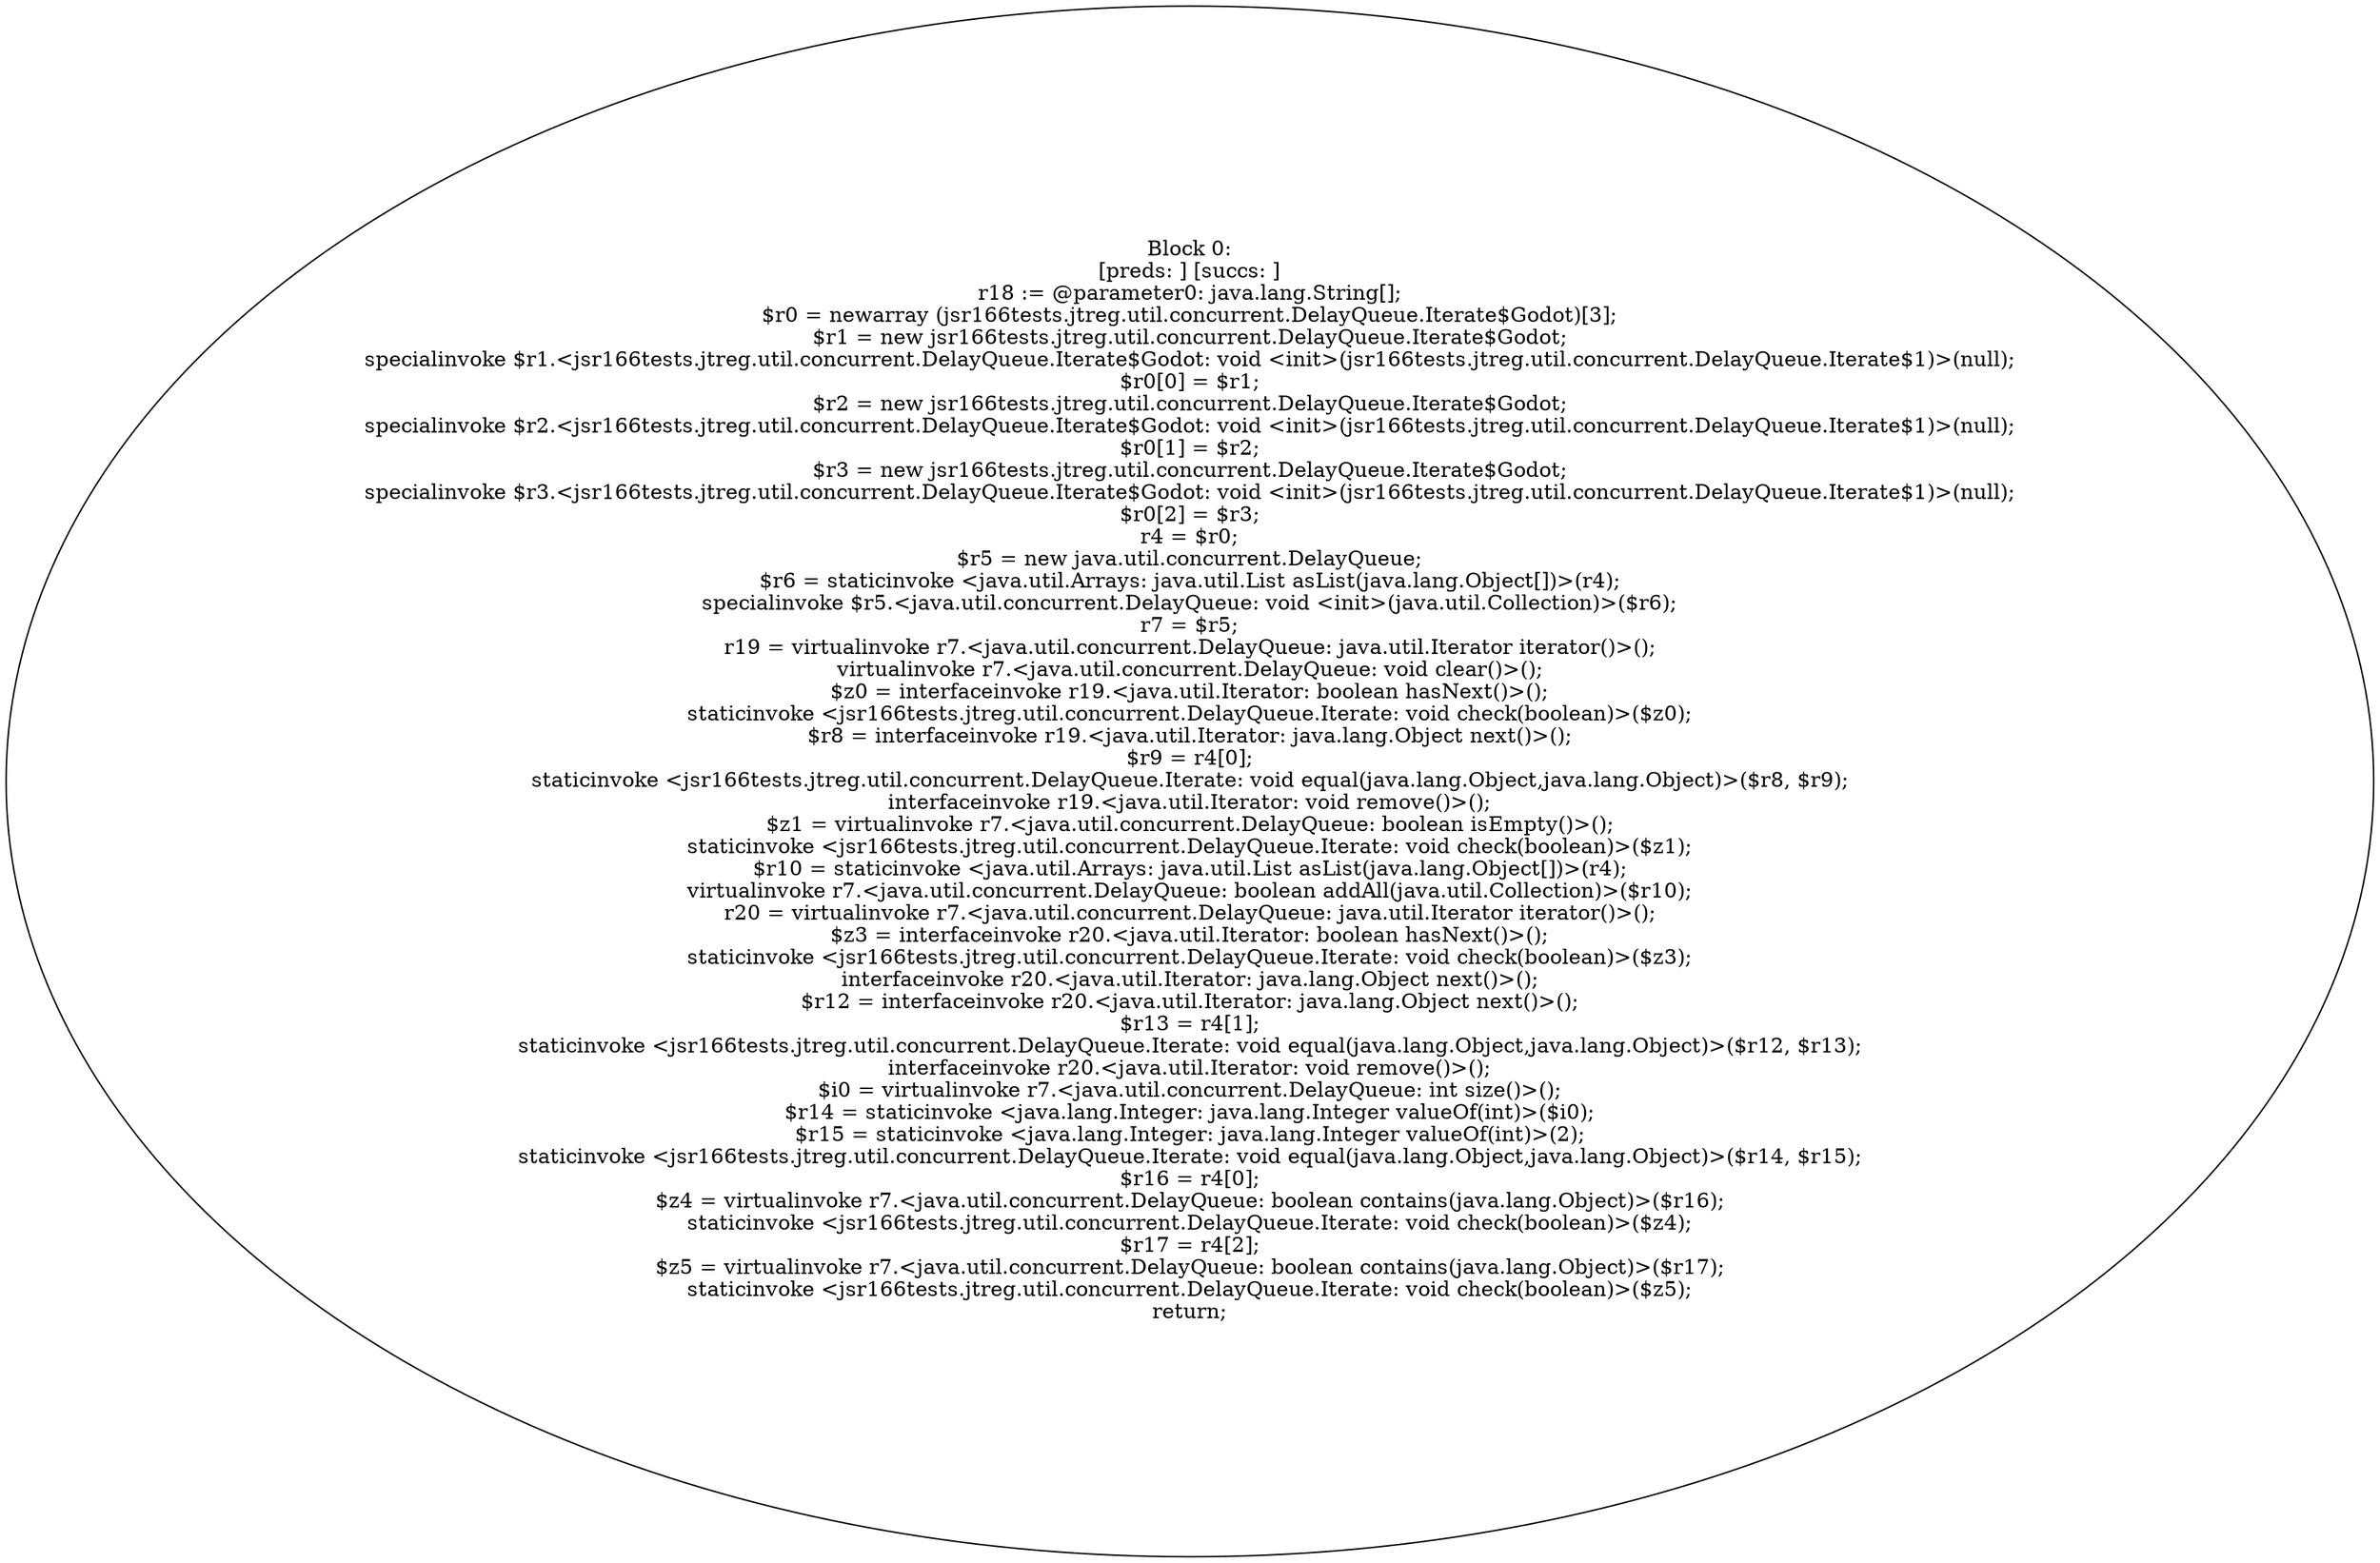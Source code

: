 digraph "unitGraph" {
    "Block 0:
[preds: ] [succs: ]
r18 := @parameter0: java.lang.String[];
$r0 = newarray (jsr166tests.jtreg.util.concurrent.DelayQueue.Iterate$Godot)[3];
$r1 = new jsr166tests.jtreg.util.concurrent.DelayQueue.Iterate$Godot;
specialinvoke $r1.<jsr166tests.jtreg.util.concurrent.DelayQueue.Iterate$Godot: void <init>(jsr166tests.jtreg.util.concurrent.DelayQueue.Iterate$1)>(null);
$r0[0] = $r1;
$r2 = new jsr166tests.jtreg.util.concurrent.DelayQueue.Iterate$Godot;
specialinvoke $r2.<jsr166tests.jtreg.util.concurrent.DelayQueue.Iterate$Godot: void <init>(jsr166tests.jtreg.util.concurrent.DelayQueue.Iterate$1)>(null);
$r0[1] = $r2;
$r3 = new jsr166tests.jtreg.util.concurrent.DelayQueue.Iterate$Godot;
specialinvoke $r3.<jsr166tests.jtreg.util.concurrent.DelayQueue.Iterate$Godot: void <init>(jsr166tests.jtreg.util.concurrent.DelayQueue.Iterate$1)>(null);
$r0[2] = $r3;
r4 = $r0;
$r5 = new java.util.concurrent.DelayQueue;
$r6 = staticinvoke <java.util.Arrays: java.util.List asList(java.lang.Object[])>(r4);
specialinvoke $r5.<java.util.concurrent.DelayQueue: void <init>(java.util.Collection)>($r6);
r7 = $r5;
r19 = virtualinvoke r7.<java.util.concurrent.DelayQueue: java.util.Iterator iterator()>();
virtualinvoke r7.<java.util.concurrent.DelayQueue: void clear()>();
$z0 = interfaceinvoke r19.<java.util.Iterator: boolean hasNext()>();
staticinvoke <jsr166tests.jtreg.util.concurrent.DelayQueue.Iterate: void check(boolean)>($z0);
$r8 = interfaceinvoke r19.<java.util.Iterator: java.lang.Object next()>();
$r9 = r4[0];
staticinvoke <jsr166tests.jtreg.util.concurrent.DelayQueue.Iterate: void equal(java.lang.Object,java.lang.Object)>($r8, $r9);
interfaceinvoke r19.<java.util.Iterator: void remove()>();
$z1 = virtualinvoke r7.<java.util.concurrent.DelayQueue: boolean isEmpty()>();
staticinvoke <jsr166tests.jtreg.util.concurrent.DelayQueue.Iterate: void check(boolean)>($z1);
$r10 = staticinvoke <java.util.Arrays: java.util.List asList(java.lang.Object[])>(r4);
virtualinvoke r7.<java.util.concurrent.DelayQueue: boolean addAll(java.util.Collection)>($r10);
r20 = virtualinvoke r7.<java.util.concurrent.DelayQueue: java.util.Iterator iterator()>();
$z3 = interfaceinvoke r20.<java.util.Iterator: boolean hasNext()>();
staticinvoke <jsr166tests.jtreg.util.concurrent.DelayQueue.Iterate: void check(boolean)>($z3);
interfaceinvoke r20.<java.util.Iterator: java.lang.Object next()>();
$r12 = interfaceinvoke r20.<java.util.Iterator: java.lang.Object next()>();
$r13 = r4[1];
staticinvoke <jsr166tests.jtreg.util.concurrent.DelayQueue.Iterate: void equal(java.lang.Object,java.lang.Object)>($r12, $r13);
interfaceinvoke r20.<java.util.Iterator: void remove()>();
$i0 = virtualinvoke r7.<java.util.concurrent.DelayQueue: int size()>();
$r14 = staticinvoke <java.lang.Integer: java.lang.Integer valueOf(int)>($i0);
$r15 = staticinvoke <java.lang.Integer: java.lang.Integer valueOf(int)>(2);
staticinvoke <jsr166tests.jtreg.util.concurrent.DelayQueue.Iterate: void equal(java.lang.Object,java.lang.Object)>($r14, $r15);
$r16 = r4[0];
$z4 = virtualinvoke r7.<java.util.concurrent.DelayQueue: boolean contains(java.lang.Object)>($r16);
staticinvoke <jsr166tests.jtreg.util.concurrent.DelayQueue.Iterate: void check(boolean)>($z4);
$r17 = r4[2];
$z5 = virtualinvoke r7.<java.util.concurrent.DelayQueue: boolean contains(java.lang.Object)>($r17);
staticinvoke <jsr166tests.jtreg.util.concurrent.DelayQueue.Iterate: void check(boolean)>($z5);
return;
"
}
